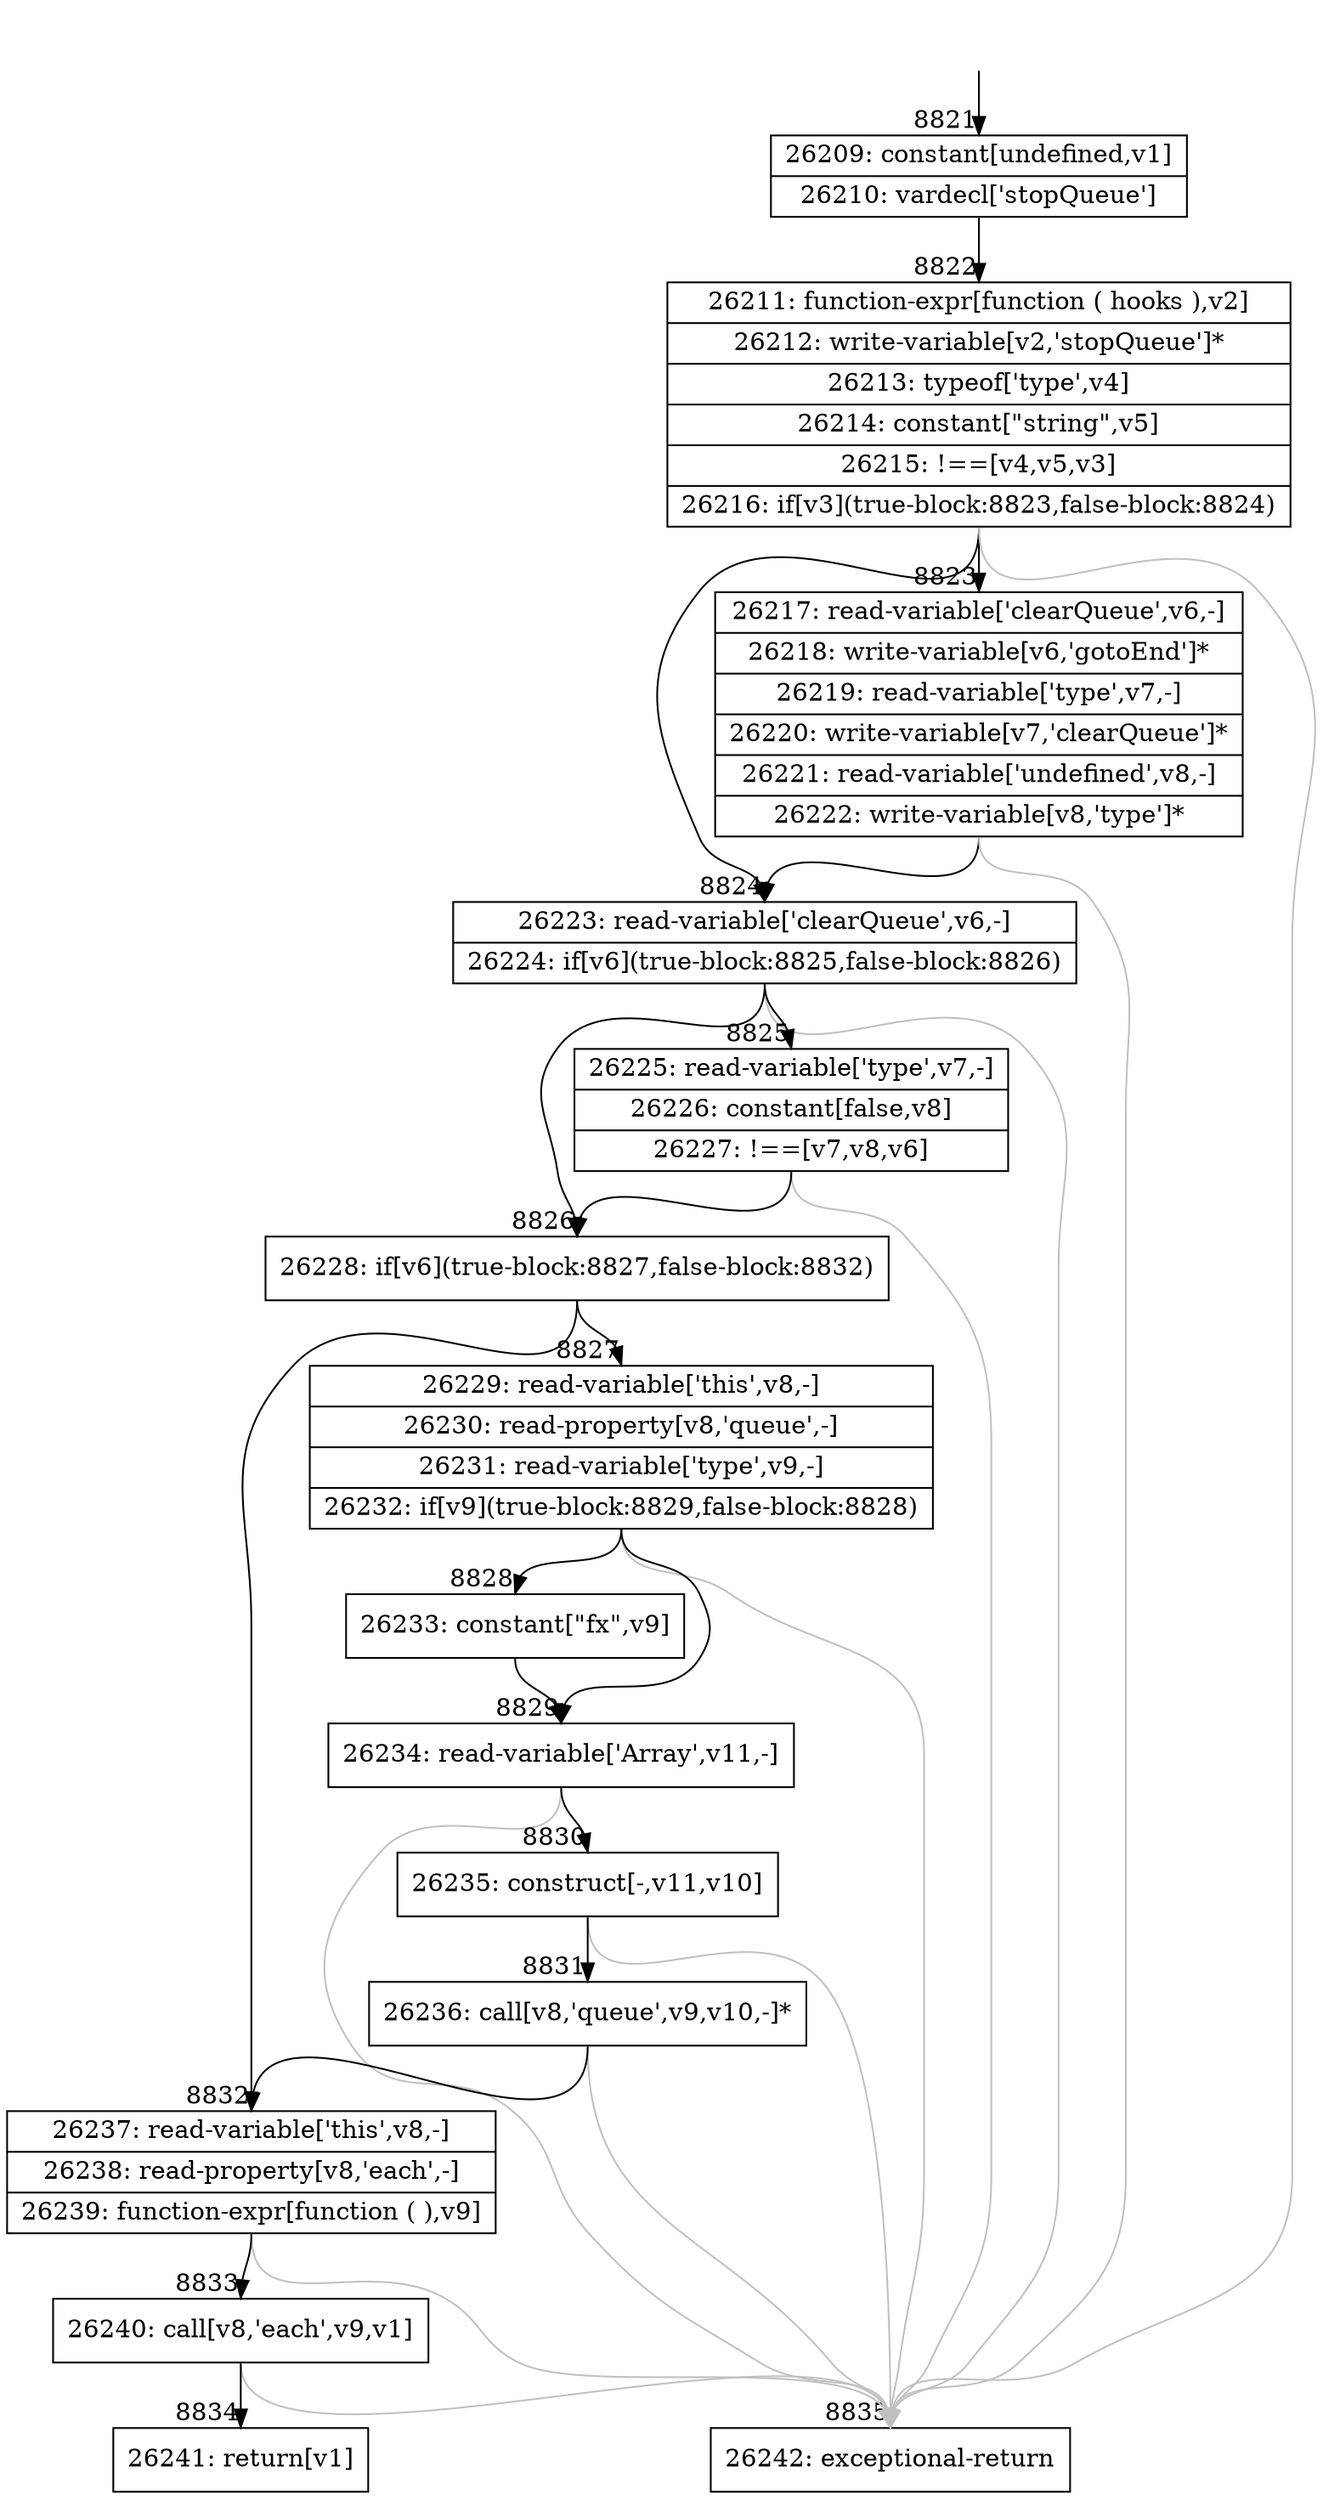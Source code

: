 digraph {
rankdir="TD"
BB_entry546[shape=none,label=""];
BB_entry546 -> BB8821 [tailport=s, headport=n, headlabel="    8821"]
BB8821 [shape=record label="{26209: constant[undefined,v1]|26210: vardecl['stopQueue']}" ] 
BB8821 -> BB8822 [tailport=s, headport=n, headlabel="      8822"]
BB8822 [shape=record label="{26211: function-expr[function ( hooks ),v2]|26212: write-variable[v2,'stopQueue']*|26213: typeof['type',v4]|26214: constant[\"string\",v5]|26215: !==[v4,v5,v3]|26216: if[v3](true-block:8823,false-block:8824)}" ] 
BB8822 -> BB8823 [tailport=s, headport=n, headlabel="      8823"]
BB8822 -> BB8824 [tailport=s, headport=n, headlabel="      8824"]
BB8822 -> BB8835 [tailport=s, headport=n, color=gray, headlabel="      8835"]
BB8823 [shape=record label="{26217: read-variable['clearQueue',v6,-]|26218: write-variable[v6,'gotoEnd']*|26219: read-variable['type',v7,-]|26220: write-variable[v7,'clearQueue']*|26221: read-variable['undefined',v8,-]|26222: write-variable[v8,'type']*}" ] 
BB8823 -> BB8824 [tailport=s, headport=n]
BB8823 -> BB8835 [tailport=s, headport=n, color=gray]
BB8824 [shape=record label="{26223: read-variable['clearQueue',v6,-]|26224: if[v6](true-block:8825,false-block:8826)}" ] 
BB8824 -> BB8826 [tailport=s, headport=n, headlabel="      8826"]
BB8824 -> BB8825 [tailport=s, headport=n, headlabel="      8825"]
BB8824 -> BB8835 [tailport=s, headport=n, color=gray]
BB8825 [shape=record label="{26225: read-variable['type',v7,-]|26226: constant[false,v8]|26227: !==[v7,v8,v6]}" ] 
BB8825 -> BB8826 [tailport=s, headport=n]
BB8825 -> BB8835 [tailport=s, headport=n, color=gray]
BB8826 [shape=record label="{26228: if[v6](true-block:8827,false-block:8832)}" ] 
BB8826 -> BB8827 [tailport=s, headport=n, headlabel="      8827"]
BB8826 -> BB8832 [tailport=s, headport=n, headlabel="      8832"]
BB8827 [shape=record label="{26229: read-variable['this',v8,-]|26230: read-property[v8,'queue',-]|26231: read-variable['type',v9,-]|26232: if[v9](true-block:8829,false-block:8828)}" ] 
BB8827 -> BB8829 [tailport=s, headport=n, headlabel="      8829"]
BB8827 -> BB8828 [tailport=s, headport=n, headlabel="      8828"]
BB8827 -> BB8835 [tailport=s, headport=n, color=gray]
BB8828 [shape=record label="{26233: constant[\"fx\",v9]}" ] 
BB8828 -> BB8829 [tailport=s, headport=n]
BB8829 [shape=record label="{26234: read-variable['Array',v11,-]}" ] 
BB8829 -> BB8830 [tailport=s, headport=n, headlabel="      8830"]
BB8829 -> BB8835 [tailport=s, headport=n, color=gray]
BB8830 [shape=record label="{26235: construct[-,v11,v10]}" ] 
BB8830 -> BB8831 [tailport=s, headport=n, headlabel="      8831"]
BB8830 -> BB8835 [tailport=s, headport=n, color=gray]
BB8831 [shape=record label="{26236: call[v8,'queue',v9,v10,-]*}" ] 
BB8831 -> BB8832 [tailport=s, headport=n]
BB8831 -> BB8835 [tailport=s, headport=n, color=gray]
BB8832 [shape=record label="{26237: read-variable['this',v8,-]|26238: read-property[v8,'each',-]|26239: function-expr[function ( ),v9]}" ] 
BB8832 -> BB8833 [tailport=s, headport=n, headlabel="      8833"]
BB8832 -> BB8835 [tailport=s, headport=n, color=gray]
BB8833 [shape=record label="{26240: call[v8,'each',v9,v1]}" ] 
BB8833 -> BB8834 [tailport=s, headport=n, headlabel="      8834"]
BB8833 -> BB8835 [tailport=s, headport=n, color=gray]
BB8834 [shape=record label="{26241: return[v1]}" ] 
BB8835 [shape=record label="{26242: exceptional-return}" ] 
}
